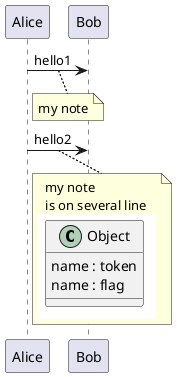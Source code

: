 {
  "sha1": "ttw5692ve3ryfgveld088ei2qhv6cdf",
  "insertion": {
    "when": "2024-06-04T17:28:46.750Z",
    "url": "https://forum.plantuml.net/10157/sequence-diagrams-with-diagrams-in-note-and-functions",
    "user": "plantuml@gmail.com"
  }
}
@startuml
!pragma teoz true

!unquoted procedure OBJ()
{{
   class Object {
        name : token
        name : flag
    }
}}
!endprocedure


Alice -> Bob : hello1
note bottom : my note
Alice -> Bob : hello2
note bottom
  my note
  is on several line
  OBJ()
end note

@enduml
